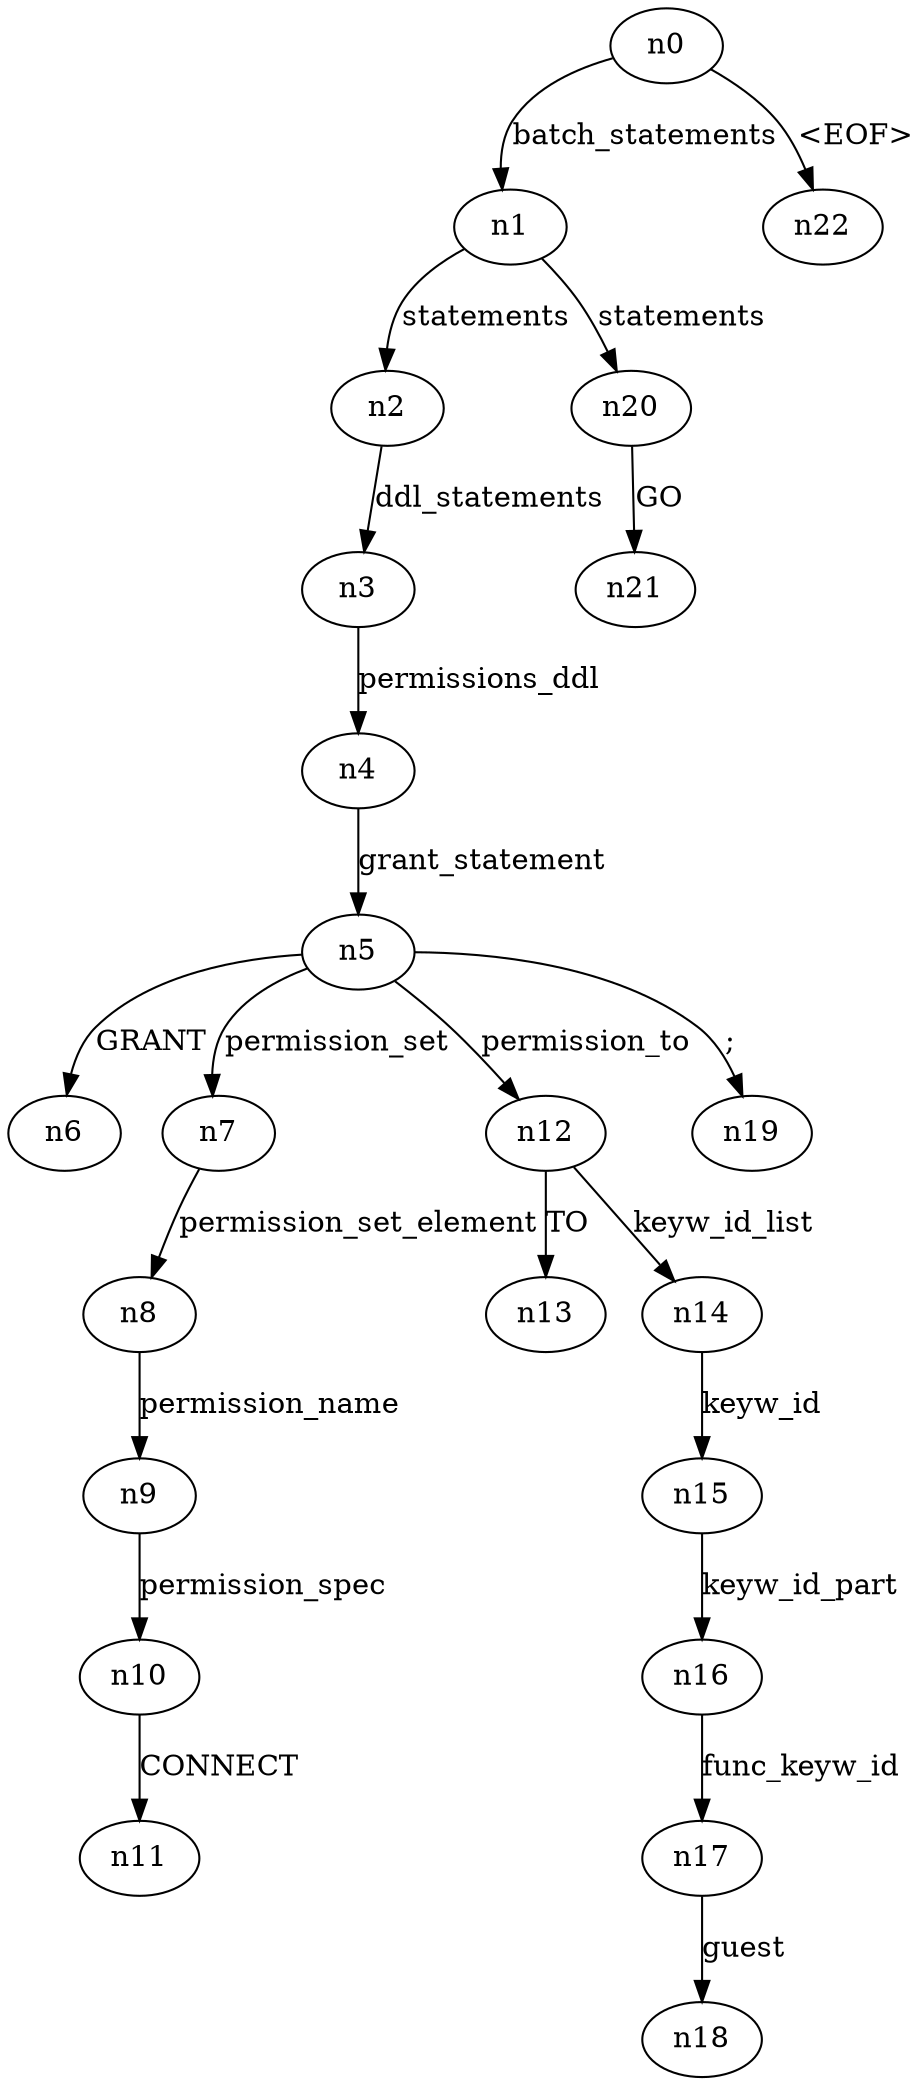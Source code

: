 digraph ParseTree {
  n0 -> n1 [label="batch_statements"];
  n1 -> n2 [label="statements"];
  n2 -> n3 [label="ddl_statements"];
  n3 -> n4 [label="permissions_ddl"];
  n4 -> n5 [label="grant_statement"];
  n5 -> n6 [label="GRANT"];
  n5 -> n7 [label="permission_set"];
  n7 -> n8 [label="permission_set_element"];
  n8 -> n9 [label="permission_name"];
  n9 -> n10 [label="permission_spec"];
  n10 -> n11 [label="CONNECT"];
  n5 -> n12 [label="permission_to"];
  n12 -> n13 [label="TO"];
  n12 -> n14 [label="keyw_id_list"];
  n14 -> n15 [label="keyw_id"];
  n15 -> n16 [label="keyw_id_part"];
  n16 -> n17 [label="func_keyw_id"];
  n17 -> n18 [label="guest"];
  n5 -> n19 [label=";"];
  n1 -> n20 [label="statements"];
  n20 -> n21 [label="GO"];
  n0 -> n22 [label="<EOF>"];
}